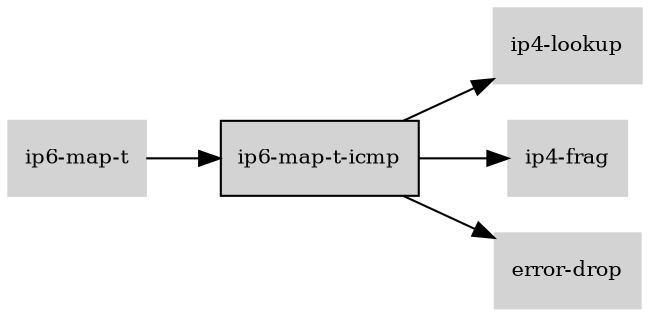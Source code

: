 digraph "ip6_map_t_icmp_subgraph" {
  rankdir=LR;
  node [shape=box, style=filled, fontsize=10, color=lightgray, fontcolor=black, fillcolor=lightgray];
  "ip6-map-t-icmp" [color=black, fontcolor=black, fillcolor=lightgray];
  edge [fontsize=8];
  "ip6-map-t-icmp" -> "ip4-lookup";
  "ip6-map-t-icmp" -> "ip4-frag";
  "ip6-map-t-icmp" -> "error-drop";
  "ip6-map-t" -> "ip6-map-t-icmp";
}
